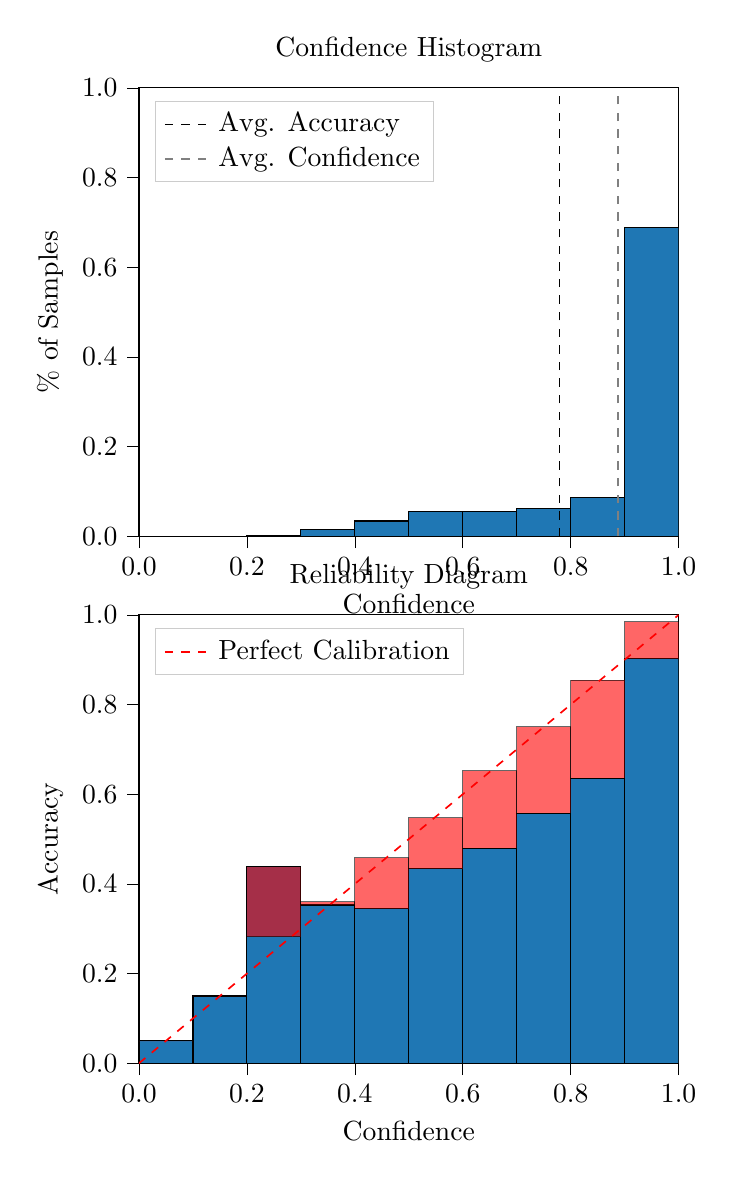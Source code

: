 % This file was created by tikzplotlib v0.9.8.
\begin{tikzpicture}

\definecolor{color0}{rgb}{0.122,0.467,0.706}

\begin{groupplot}[group style={group size=1 by 2}]
\nextgroupplot[
legend cell align={left},
legend style={
  fill opacity=0.8,
  draw opacity=1,
  text opacity=1,
  at={(0.03,0.97)},
  anchor=north west,
  draw=white!80!black
},
tick align=outside,
tick pos=left,
title={Confidence Histogram},
x grid style={white!69.02!black},
xlabel={Confidence},
xmin=0, xmax=1,
xtick style={color=black},
xtick={0,0.2,0.4,0.6,0.8,1},
xticklabels={0.0,0.2,0.4,0.6,0.8,1.0},
y grid style={white!69.02!black},
ylabel={\% of Samples},
ymin=0, ymax=1,
ytick style={color=black},
ytick={0,0.2,0.4,0.6,0.8,1},
yticklabels={0.0,0.2,0.4,0.6,0.8,1.0}
]
\draw[draw=black,fill=color0] (axis cs:-6.939e-18,0) rectangle (axis cs:0.1,0);
\draw[draw=black,fill=color0] (axis cs:0.1,0) rectangle (axis cs:0.2,0);
\draw[draw=black,fill=color0] (axis cs:0.2,0) rectangle (axis cs:0.3,0.002);
\draw[draw=black,fill=color0] (axis cs:0.3,0) rectangle (axis cs:0.4,0.015);
\draw[draw=black,fill=color0] (axis cs:0.4,0) rectangle (axis cs:0.5,0.034);
\draw[draw=black,fill=color0] (axis cs:0.5,0) rectangle (axis cs:0.6,0.055);
\draw[draw=black,fill=color0] (axis cs:0.6,0) rectangle (axis cs:0.7,0.056);
\draw[draw=black,fill=color0] (axis cs:0.7,0) rectangle (axis cs:0.8,0.062);
\draw[draw=black,fill=color0] (axis cs:0.8,0) rectangle (axis cs:0.9,0.087);
\draw[draw=black,fill=color0] (axis cs:0.9,0) rectangle (axis cs:1,0.688);
\addplot [semithick, black, dashed]
table {%
0.779 0
0.779 1
};
\addlegendentry{Avg. Accuracy}
\addplot [semithick, white!50.196!black, dashed]
table {%
0.888 0
0.888 1
};
\addlegendentry{Avg. Confidence}

\nextgroupplot[
legend cell align={left},
legend style={
  fill opacity=0.8,
  draw opacity=1,
  text opacity=1,
  at={(0.03,0.97)},
  anchor=north west,
  draw=white!80!black
},
tick align=outside,
tick pos=left,
title={Reliability Diagram},
x grid style={white!69.02!black},
xlabel={Confidence},
xmin=0, xmax=1,
xtick style={color=black},
xtick={0,0.2,0.4,0.6,0.8,1},
xticklabels={0.0,0.2,0.4,0.6,0.8,1.0},
y grid style={white!69.02!black},
ylabel={Accuracy},
ymin=0, ymax=1,
ytick style={color=black},
ytick={0,0.2,0.4,0.6,0.8,1},
yticklabels={0.0,0.2,0.4,0.6,0.8,1.0}
]
\draw[draw=black,fill=color0] (axis cs:-6.939e-18,0) rectangle (axis cs:0.1,0.05);
\draw[draw=black,fill=color0] (axis cs:0.1,0) rectangle (axis cs:0.2,0.15);
\draw[draw=black,fill=color0] (axis cs:0.2,0) rectangle (axis cs:0.3,0.438);
\draw[draw=black,fill=color0] (axis cs:0.3,0) rectangle (axis cs:0.4,0.353);
\draw[draw=black,fill=color0] (axis cs:0.4,0) rectangle (axis cs:0.5,0.345);
\draw[draw=black,fill=color0] (axis cs:0.5,0) rectangle (axis cs:0.6,0.434);
\draw[draw=black,fill=color0] (axis cs:0.6,0) rectangle (axis cs:0.7,0.48);
\draw[draw=black,fill=color0] (axis cs:0.7,0) rectangle (axis cs:0.8,0.558);
\draw[draw=black,fill=color0] (axis cs:0.8,0) rectangle (axis cs:0.9,0.636);
\draw[draw=black,fill=color0] (axis cs:0.9,0) rectangle (axis cs:1,0.902);
\draw[draw=black,fill=red,opacity=0.6] (axis cs:-6.939e-18,0.05) rectangle (axis cs:0.1,0.05);
\draw[draw=black,fill=red,opacity=0.6] (axis cs:0.1,0.15) rectangle (axis cs:0.2,0.15);
\draw[draw=black,fill=red,opacity=0.6] (axis cs:0.2,0.438) rectangle (axis cs:0.3,0.282);
\draw[draw=black,fill=red,opacity=0.6] (axis cs:0.3,0.353) rectangle (axis cs:0.4,0.36);
\draw[draw=black,fill=red,opacity=0.6] (axis cs:0.4,0.345) rectangle (axis cs:0.5,0.458);
\draw[draw=black,fill=red,opacity=0.6] (axis cs:0.5,0.434) rectangle (axis cs:0.6,0.548);
\draw[draw=black,fill=red,opacity=0.6] (axis cs:0.6,0.48) rectangle (axis cs:0.7,0.652);
\draw[draw=black,fill=red,opacity=0.6] (axis cs:0.7,0.558) rectangle (axis cs:0.8,0.751);
\draw[draw=black,fill=red,opacity=0.6] (axis cs:0.8,0.636) rectangle (axis cs:0.9,0.854);
\draw[draw=black,fill=red,opacity=0.6] (axis cs:0.9,0.902) rectangle (axis cs:1,0.985);
\addplot [semithick, red, dashed]
table {%
0 0
1 1
};
\addlegendentry{Perfect Calibration}
\end{groupplot}

\end{tikzpicture}
